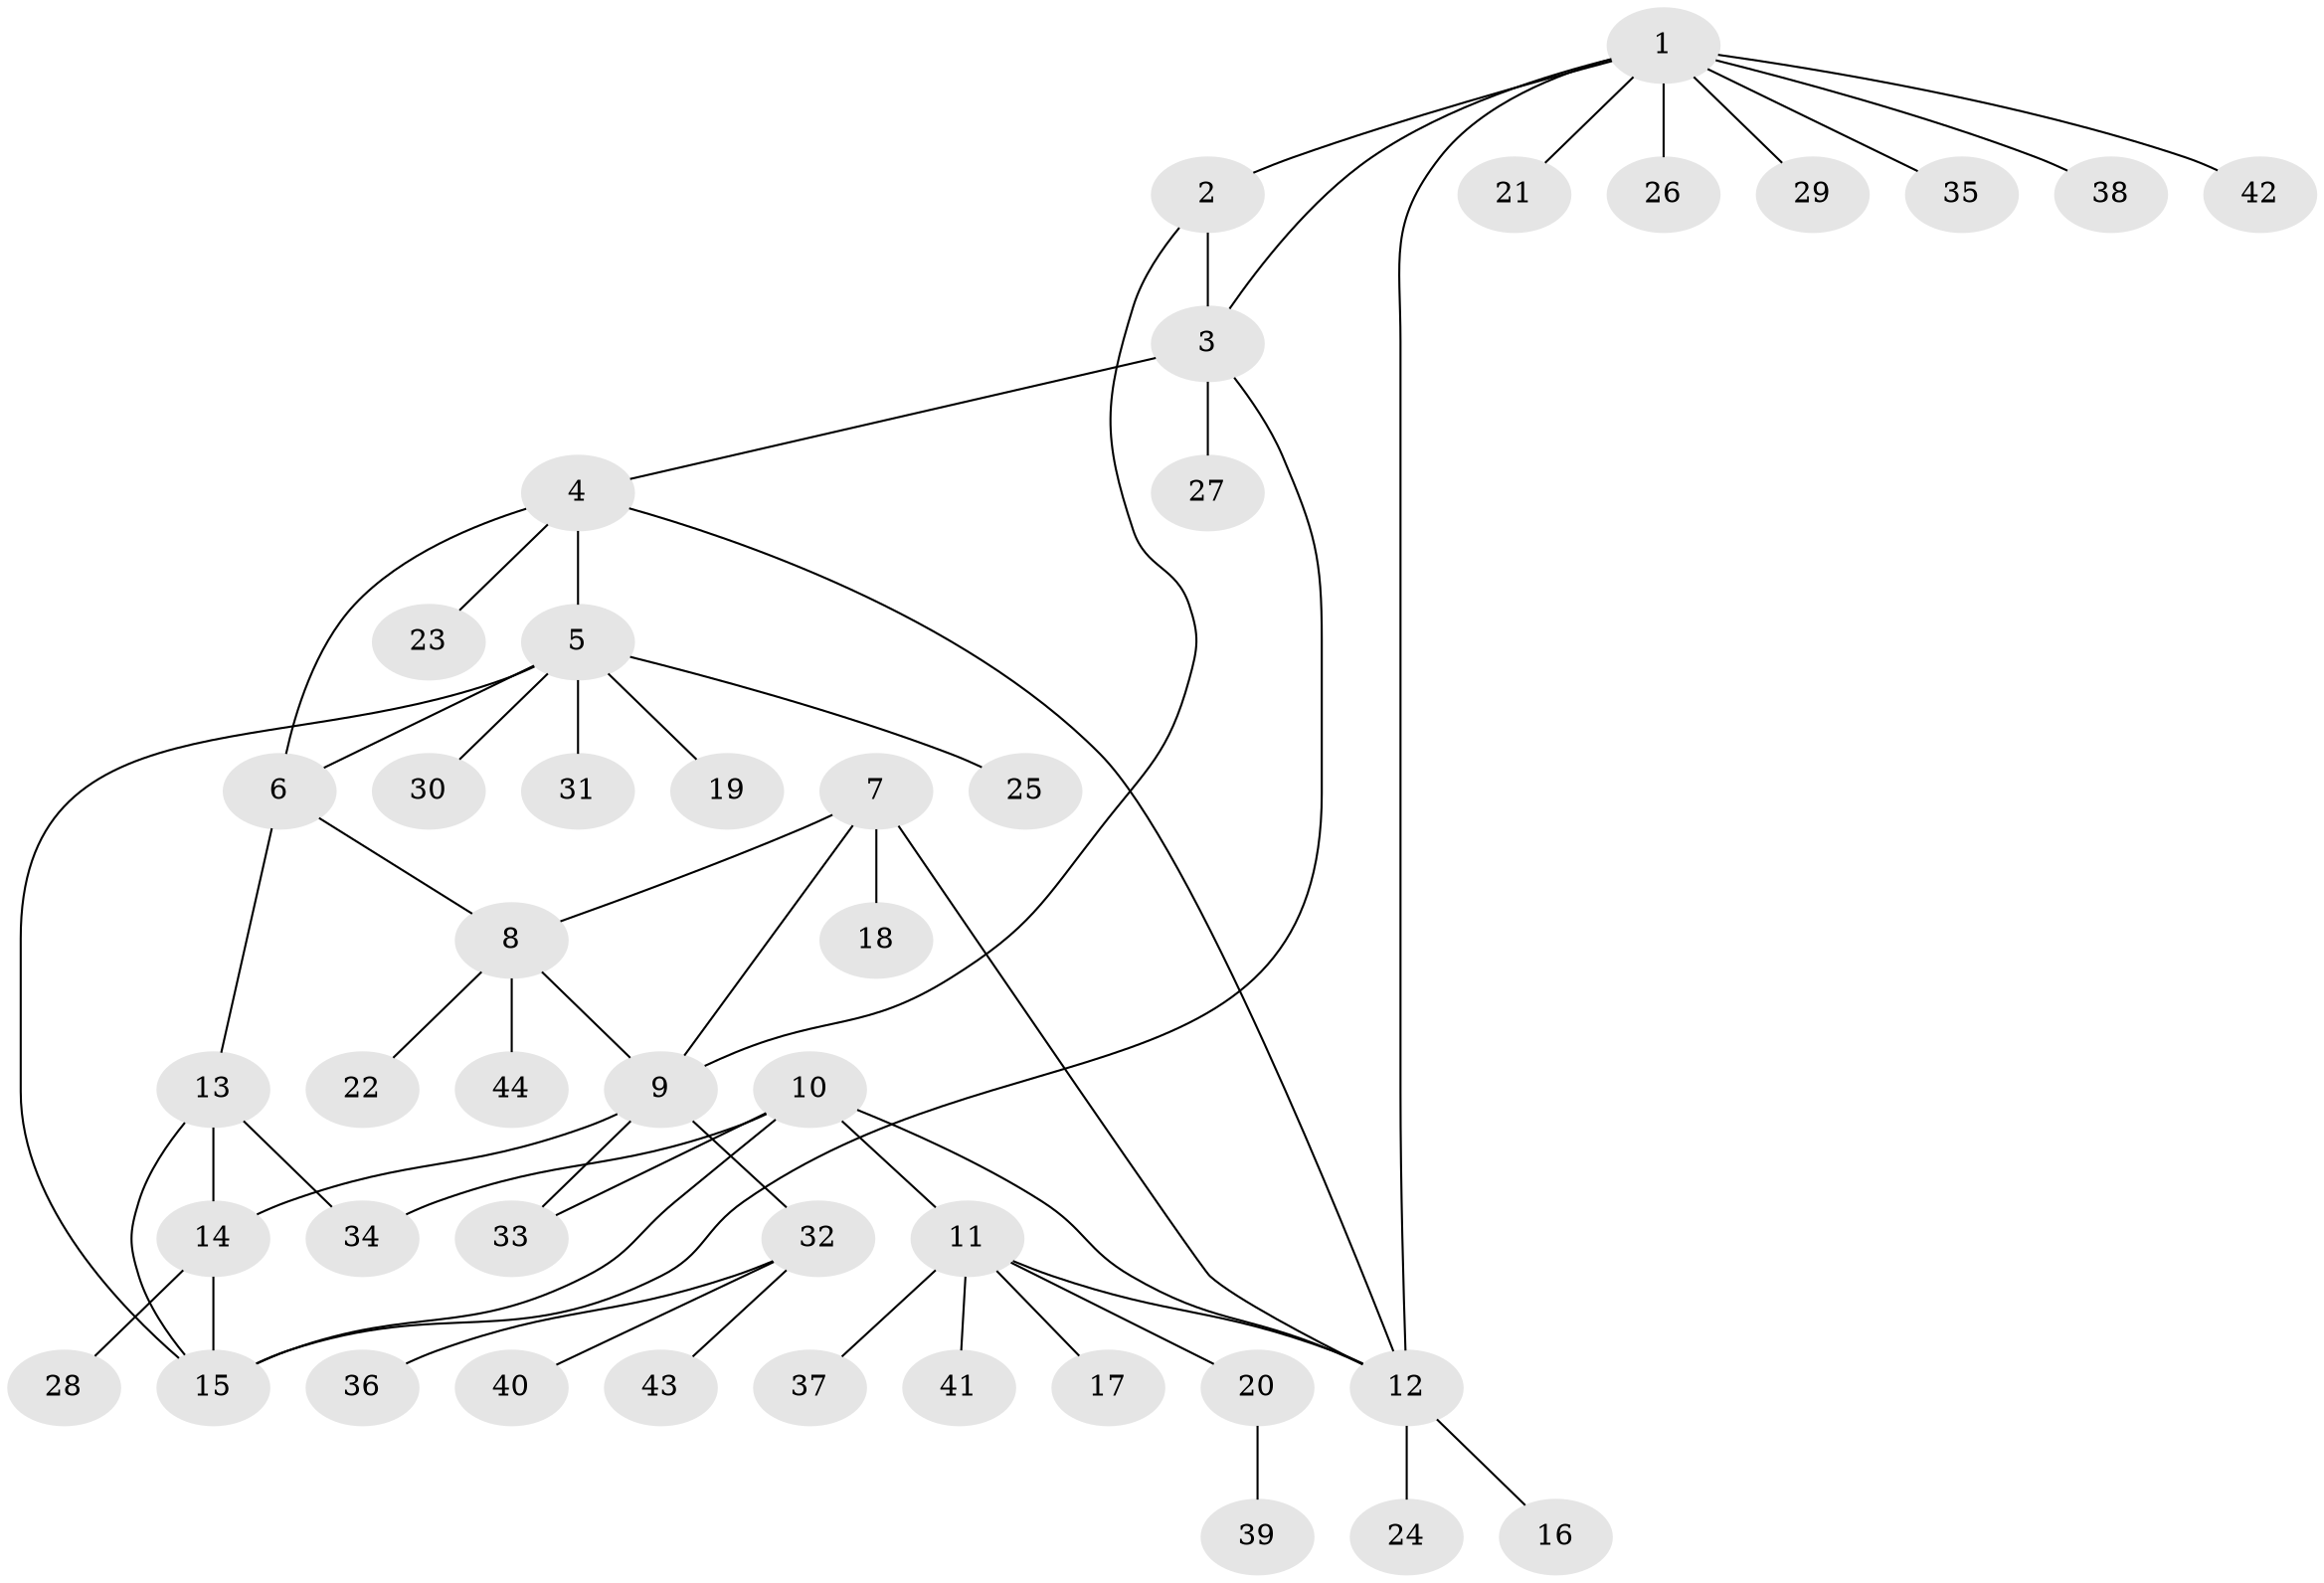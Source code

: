 // original degree distribution, {10: 0.02857142857142857, 3: 0.04285714285714286, 6: 0.04285714285714286, 8: 0.02857142857142857, 4: 0.02857142857142857, 5: 0.04285714285714286, 7: 0.04285714285714286, 2: 0.12857142857142856, 1: 0.6142857142857143}
// Generated by graph-tools (version 1.1) at 2025/52/03/04/25 22:52:33]
// undirected, 44 vertices, 57 edges
graph export_dot {
  node [color=gray90,style=filled];
  1;
  2;
  3;
  4;
  5;
  6;
  7;
  8;
  9;
  10;
  11;
  12;
  13;
  14;
  15;
  16;
  17;
  18;
  19;
  20;
  21;
  22;
  23;
  24;
  25;
  26;
  27;
  28;
  29;
  30;
  31;
  32;
  33;
  34;
  35;
  36;
  37;
  38;
  39;
  40;
  41;
  42;
  43;
  44;
  1 -- 2 [weight=1.0];
  1 -- 3 [weight=1.0];
  1 -- 12 [weight=1.0];
  1 -- 21 [weight=1.0];
  1 -- 26 [weight=1.0];
  1 -- 29 [weight=1.0];
  1 -- 35 [weight=1.0];
  1 -- 38 [weight=1.0];
  1 -- 42 [weight=1.0];
  2 -- 3 [weight=1.0];
  2 -- 9 [weight=1.0];
  3 -- 4 [weight=1.0];
  3 -- 15 [weight=1.0];
  3 -- 27 [weight=1.0];
  4 -- 5 [weight=1.0];
  4 -- 6 [weight=1.0];
  4 -- 12 [weight=1.0];
  4 -- 23 [weight=1.0];
  5 -- 6 [weight=1.0];
  5 -- 15 [weight=1.0];
  5 -- 19 [weight=1.0];
  5 -- 25 [weight=1.0];
  5 -- 30 [weight=1.0];
  5 -- 31 [weight=1.0];
  6 -- 8 [weight=1.0];
  6 -- 13 [weight=1.0];
  7 -- 8 [weight=1.0];
  7 -- 9 [weight=1.0];
  7 -- 12 [weight=1.0];
  7 -- 18 [weight=1.0];
  8 -- 9 [weight=1.0];
  8 -- 22 [weight=1.0];
  8 -- 44 [weight=1.0];
  9 -- 14 [weight=1.0];
  9 -- 32 [weight=1.0];
  9 -- 33 [weight=1.0];
  10 -- 11 [weight=1.0];
  10 -- 12 [weight=1.0];
  10 -- 15 [weight=2.0];
  10 -- 33 [weight=1.0];
  10 -- 34 [weight=1.0];
  11 -- 12 [weight=1.0];
  11 -- 17 [weight=1.0];
  11 -- 20 [weight=1.0];
  11 -- 37 [weight=1.0];
  11 -- 41 [weight=1.0];
  12 -- 16 [weight=1.0];
  12 -- 24 [weight=1.0];
  13 -- 14 [weight=1.0];
  13 -- 15 [weight=1.0];
  13 -- 34 [weight=1.0];
  14 -- 15 [weight=6.0];
  14 -- 28 [weight=1.0];
  20 -- 39 [weight=1.0];
  32 -- 36 [weight=1.0];
  32 -- 40 [weight=1.0];
  32 -- 43 [weight=1.0];
}
